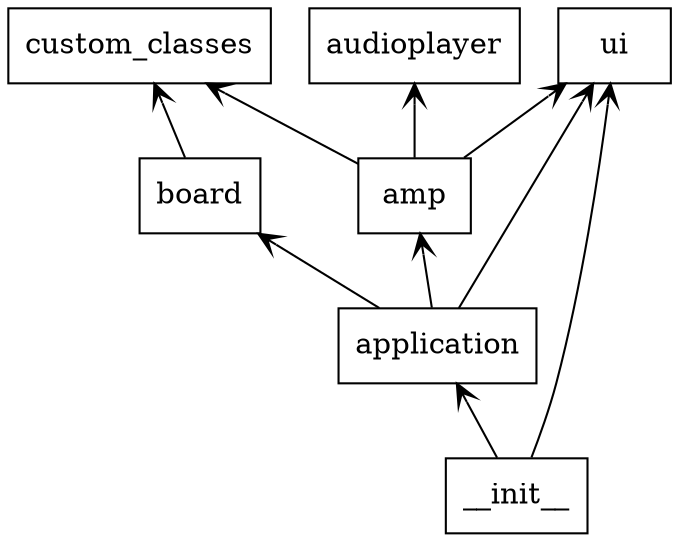 digraph "packages_No_Name" {
charset="utf-8"
rankdir=BT
"0" [label="__init__", shape="box"];
"1" [label="amp", shape="box"];
"2" [label="application", shape="box"];
"3" [label="audioplayer", shape="box"];
"4" [label="board", shape="box"];
"5" [label="custom_classes", shape="box"];
"6" [label="ui", shape="box"];
"0" -> "2" [arrowhead="open", arrowtail="none"];
"0" -> "6" [arrowhead="open", arrowtail="none"];
"1" -> "3" [arrowhead="open", arrowtail="none"];
"1" -> "5" [arrowhead="open", arrowtail="none"];
"1" -> "6" [arrowhead="open", arrowtail="none"];
"2" -> "1" [arrowhead="open", arrowtail="none"];
"2" -> "4" [arrowhead="open", arrowtail="none"];
"2" -> "6" [arrowhead="open", arrowtail="none"];
"4" -> "5" [arrowhead="open", arrowtail="none"];
}
